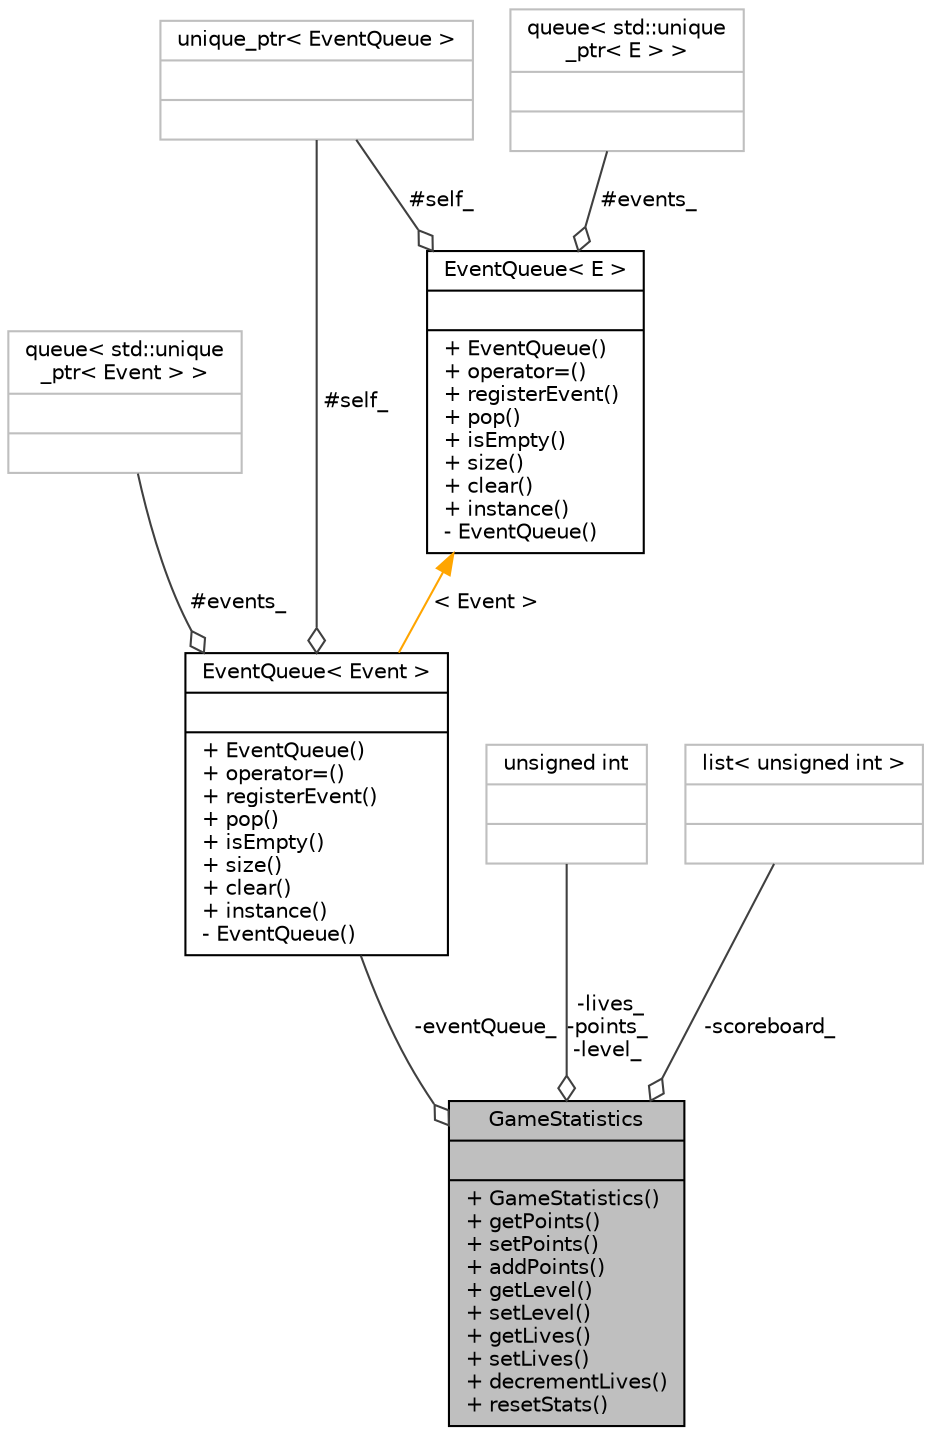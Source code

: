 digraph "GameStatistics"
{
 // INTERACTIVE_SVG=YES
 // LATEX_PDF_SIZE
  bgcolor="transparent";
  edge [fontname="Helvetica",fontsize="10",labelfontname="Helvetica",labelfontsize="10"];
  node [fontname="Helvetica",fontsize="10",shape=record];
  Node1 [label="{GameStatistics\n||+ GameStatistics()\l+ getPoints()\l+ setPoints()\l+ addPoints()\l+ getLevel()\l+ setLevel()\l+ getLives()\l+ setLives()\l+ decrementLives()\l+ resetStats()\l}",height=0.2,width=0.4,color="black", fillcolor="grey75", style="filled", fontcolor="black",tooltip=" "];
  Node2 -> Node1 [color="grey25",fontsize="10",style="solid",label=" -eventQueue_" ,arrowhead="odiamond",fontname="Helvetica"];
  Node2 [label="{EventQueue\< Event \>\n||+ EventQueue()\l+ operator=()\l+ registerEvent()\l+ pop()\l+ isEmpty()\l+ size()\l+ clear()\l+ instance()\l- EventQueue()\l}",height=0.2,width=0.4,color="black",URL="$class_event_queue.html",tooltip=" "];
  Node3 -> Node2 [color="grey25",fontsize="10",style="solid",label=" #events_" ,arrowhead="odiamond",fontname="Helvetica"];
  Node3 [label="{queue\< std::unique\l_ptr\< Event \> \>\n||}",height=0.2,width=0.4,color="grey75",tooltip=" "];
  Node4 -> Node2 [color="grey25",fontsize="10",style="solid",label=" #self_" ,arrowhead="odiamond",fontname="Helvetica"];
  Node4 [label="{unique_ptr\< EventQueue \>\n||}",height=0.2,width=0.4,color="grey75",tooltip=" "];
  Node5 -> Node2 [dir="back",color="orange",fontsize="10",style="solid",label=" \< Event \>" ,fontname="Helvetica"];
  Node5 [label="{EventQueue\< E \>\n||+ EventQueue()\l+ operator=()\l+ registerEvent()\l+ pop()\l+ isEmpty()\l+ size()\l+ clear()\l+ instance()\l- EventQueue()\l}",height=0.2,width=0.4,color="black",URL="$class_event_queue.html",tooltip="Singleton class wrapper for std::queue<E>."];
  Node6 -> Node5 [color="grey25",fontsize="10",style="solid",label=" #events_" ,arrowhead="odiamond",fontname="Helvetica"];
  Node6 [label="{queue\< std::unique\l_ptr\< E \> \>\n||}",height=0.2,width=0.4,color="grey75",tooltip=" "];
  Node4 -> Node5 [color="grey25",fontsize="10",style="solid",label=" #self_" ,arrowhead="odiamond",fontname="Helvetica"];
  Node7 -> Node1 [color="grey25",fontsize="10",style="solid",label=" -lives_\n-points_\n-level_" ,arrowhead="odiamond",fontname="Helvetica"];
  Node7 [label="{unsigned int\n||}",height=0.2,width=0.4,color="grey75",tooltip=" "];
  Node8 -> Node1 [color="grey25",fontsize="10",style="solid",label=" -scoreboard_" ,arrowhead="odiamond",fontname="Helvetica"];
  Node8 [label="{list\< unsigned int \>\n||}",height=0.2,width=0.4,color="grey75",tooltip=" "];
}
